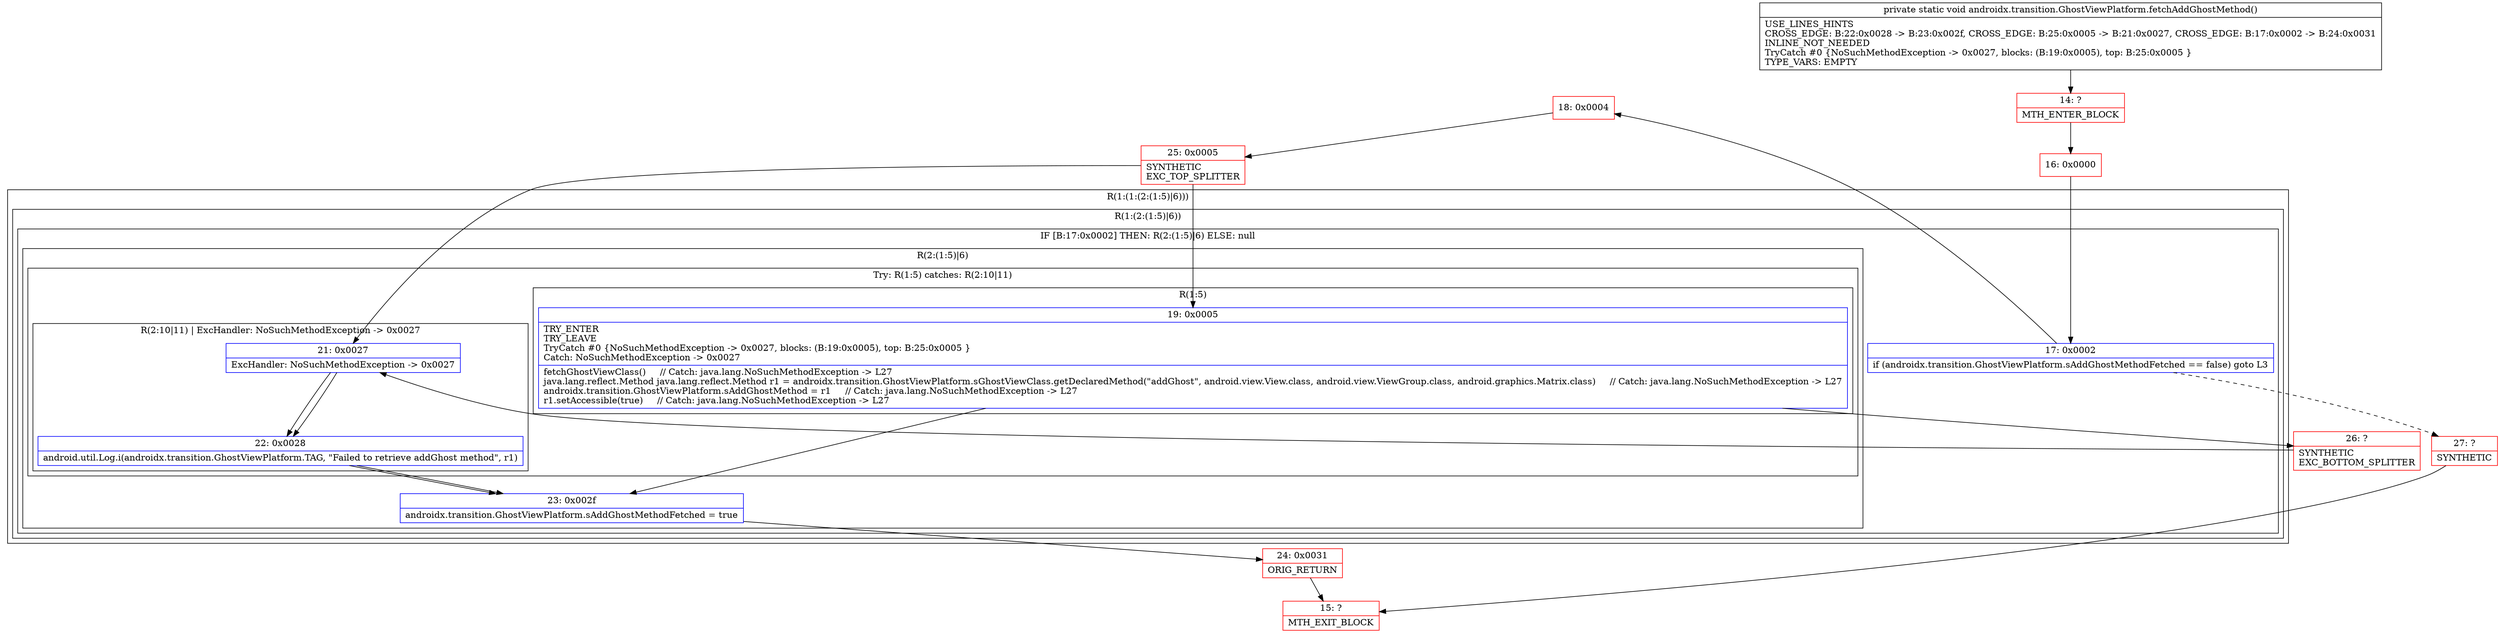 digraph "CFG forandroidx.transition.GhostViewPlatform.fetchAddGhostMethod()V" {
subgraph cluster_Region_1549725389 {
label = "R(1:(1:(2:(1:5)|6)))";
node [shape=record,color=blue];
subgraph cluster_Region_223545240 {
label = "R(1:(2:(1:5)|6))";
node [shape=record,color=blue];
subgraph cluster_IfRegion_1591425007 {
label = "IF [B:17:0x0002] THEN: R(2:(1:5)|6) ELSE: null";
node [shape=record,color=blue];
Node_17 [shape=record,label="{17\:\ 0x0002|if (androidx.transition.GhostViewPlatform.sAddGhostMethodFetched == false) goto L3\l}"];
subgraph cluster_Region_163840474 {
label = "R(2:(1:5)|6)";
node [shape=record,color=blue];
subgraph cluster_TryCatchRegion_583515817 {
label = "Try: R(1:5) catches: R(2:10|11)";
node [shape=record,color=blue];
subgraph cluster_Region_61824870 {
label = "R(1:5)";
node [shape=record,color=blue];
Node_19 [shape=record,label="{19\:\ 0x0005|TRY_ENTER\lTRY_LEAVE\lTryCatch #0 \{NoSuchMethodException \-\> 0x0027, blocks: (B:19:0x0005), top: B:25:0x0005 \}\lCatch: NoSuchMethodException \-\> 0x0027\l|fetchGhostViewClass()     \/\/ Catch: java.lang.NoSuchMethodException \-\> L27\ljava.lang.reflect.Method java.lang.reflect.Method r1 = androidx.transition.GhostViewPlatform.sGhostViewClass.getDeclaredMethod(\"addGhost\", android.view.View.class, android.view.ViewGroup.class, android.graphics.Matrix.class)     \/\/ Catch: java.lang.NoSuchMethodException \-\> L27\landroidx.transition.GhostViewPlatform.sAddGhostMethod = r1     \/\/ Catch: java.lang.NoSuchMethodException \-\> L27\lr1.setAccessible(true)     \/\/ Catch: java.lang.NoSuchMethodException \-\> L27\l}"];
}
subgraph cluster_Region_926745262 {
label = "R(2:10|11) | ExcHandler: NoSuchMethodException \-\> 0x0027\l";
node [shape=record,color=blue];
Node_21 [shape=record,label="{21\:\ 0x0027|ExcHandler: NoSuchMethodException \-\> 0x0027\l}"];
Node_22 [shape=record,label="{22\:\ 0x0028|android.util.Log.i(androidx.transition.GhostViewPlatform.TAG, \"Failed to retrieve addGhost method\", r1)\l}"];
}
}
Node_23 [shape=record,label="{23\:\ 0x002f|androidx.transition.GhostViewPlatform.sAddGhostMethodFetched = true\l}"];
}
}
}
}
subgraph cluster_Region_926745262 {
label = "R(2:10|11) | ExcHandler: NoSuchMethodException \-\> 0x0027\l";
node [shape=record,color=blue];
Node_21 [shape=record,label="{21\:\ 0x0027|ExcHandler: NoSuchMethodException \-\> 0x0027\l}"];
Node_22 [shape=record,label="{22\:\ 0x0028|android.util.Log.i(androidx.transition.GhostViewPlatform.TAG, \"Failed to retrieve addGhost method\", r1)\l}"];
}
Node_14 [shape=record,color=red,label="{14\:\ ?|MTH_ENTER_BLOCK\l}"];
Node_16 [shape=record,color=red,label="{16\:\ 0x0000}"];
Node_18 [shape=record,color=red,label="{18\:\ 0x0004}"];
Node_25 [shape=record,color=red,label="{25\:\ 0x0005|SYNTHETIC\lEXC_TOP_SPLITTER\l}"];
Node_24 [shape=record,color=red,label="{24\:\ 0x0031|ORIG_RETURN\l}"];
Node_15 [shape=record,color=red,label="{15\:\ ?|MTH_EXIT_BLOCK\l}"];
Node_26 [shape=record,color=red,label="{26\:\ ?|SYNTHETIC\lEXC_BOTTOM_SPLITTER\l}"];
Node_27 [shape=record,color=red,label="{27\:\ ?|SYNTHETIC\l}"];
MethodNode[shape=record,label="{private static void androidx.transition.GhostViewPlatform.fetchAddGhostMethod()  | USE_LINES_HINTS\lCROSS_EDGE: B:22:0x0028 \-\> B:23:0x002f, CROSS_EDGE: B:25:0x0005 \-\> B:21:0x0027, CROSS_EDGE: B:17:0x0002 \-\> B:24:0x0031\lINLINE_NOT_NEEDED\lTryCatch #0 \{NoSuchMethodException \-\> 0x0027, blocks: (B:19:0x0005), top: B:25:0x0005 \}\lTYPE_VARS: EMPTY\l}"];
MethodNode -> Node_14;Node_17 -> Node_18;
Node_17 -> Node_27[style=dashed];
Node_19 -> Node_23;
Node_19 -> Node_26;
Node_21 -> Node_22;
Node_22 -> Node_23;
Node_23 -> Node_24;
Node_21 -> Node_22;
Node_22 -> Node_23;
Node_14 -> Node_16;
Node_16 -> Node_17;
Node_18 -> Node_25;
Node_25 -> Node_19;
Node_25 -> Node_21;
Node_24 -> Node_15;
Node_26 -> Node_21;
Node_27 -> Node_15;
}

